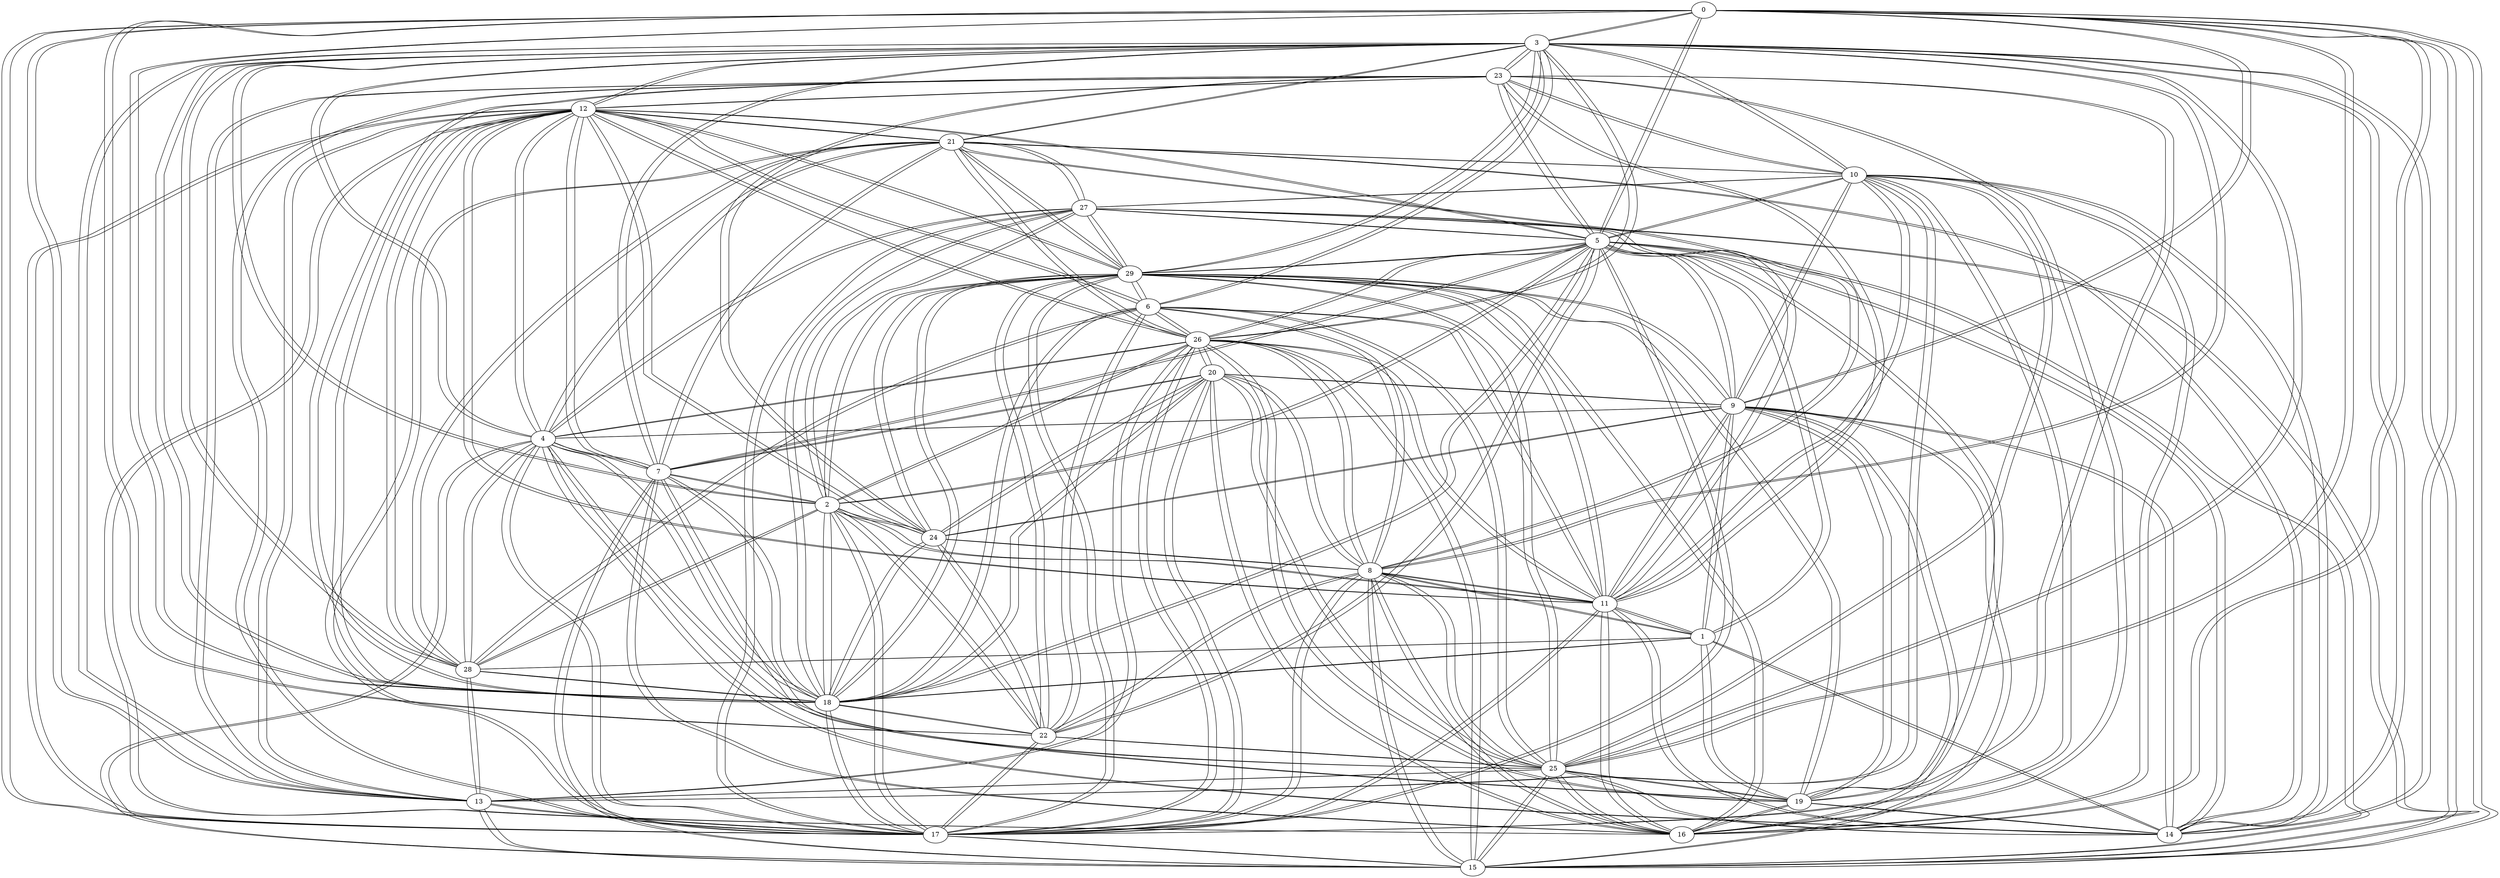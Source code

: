 graph {
0 -- 3 [ distancia=14 ]
0 -- 5 [ distancia=8 ]
0 -- 9 [ distancia=12 ]
0 -- 13 [ distancia=12 ]
0 -- 14 [ distancia=9 ]
0 -- 15 [ distancia=12 ]
0 -- 16 [ distancia=1 ]
0 -- 17 [ distancia=4 ]
0 -- 18 [ distancia=8 ]
0 -- 22 [ distancia=3 ]
0 -- 25 [ distancia=6 ]
1 -- 5 [ distancia=10 ]
1 -- 8 [ distancia=11 ]
1 -- 9 [ distancia=6 ]
1 -- 11 [ distancia=13 ]
1 -- 14 [ distancia=10 ]
1 -- 18 [ distancia=5 ]
1 -- 19 [ distancia=6 ]
1 -- 28 [ distancia=1 ]
2 -- 3 [ distancia=11 ]
2 -- 5 [ distancia=6 ]
2 -- 7 [ distancia=9 ]
2 -- 11 [ distancia=6 ]
2 -- 17 [ distancia=15 ]
2 -- 18 [ distancia=9 ]
2 -- 22 [ distancia=3 ]
2 -- 24 [ distancia=4 ]
2 -- 26 [ distancia=14 ]
2 -- 27 [ distancia=10 ]
2 -- 28 [ distancia=10 ]
2 -- 29 [ distancia=15 ]
3 -- 0 [ distancia=14 ]
3 -- 2 [ distancia=11 ]
3 -- 4 [ distancia=9 ]
3 -- 6 [ distancia=1 ]
3 -- 7 [ distancia=9 ]
3 -- 8 [ distancia=14 ]
3 -- 10 [ distancia=10 ]
3 -- 12 [ distancia=13 ]
3 -- 13 [ distancia=5 ]
3 -- 14 [ distancia=14 ]
3 -- 15 [ distancia=1 ]
3 -- 18 [ distancia=8 ]
3 -- 21 [ distancia=15 ]
3 -- 23 [ distancia=9 ]
3 -- 25 [ distancia=3 ]
3 -- 26 [ distancia=3 ]
3 -- 28 [ distancia=4 ]
3 -- 29 [ distancia=15 ]
4 -- 3 [ distancia=9 ]
4 -- 7 [ distancia=3 ]
4 -- 9 [ distancia=4 ]
4 -- 12 [ distancia=10 ]
4 -- 14 [ distancia=13 ]
4 -- 15 [ distancia=1 ]
4 -- 17 [ distancia=13 ]
4 -- 18 [ distancia=13 ]
4 -- 21 [ distancia=10 ]
4 -- 25 [ distancia=9 ]
4 -- 26 [ distancia=12 ]
4 -- 27 [ distancia=7 ]
4 -- 28 [ distancia=9 ]
5 -- 0 [ distancia=8 ]
5 -- 1 [ distancia=10 ]
5 -- 2 [ distancia=6 ]
5 -- 7 [ distancia=7 ]
5 -- 9 [ distancia=1 ]
5 -- 10 [ distancia=8 ]
5 -- 12 [ distancia=15 ]
5 -- 14 [ distancia=4 ]
5 -- 15 [ distancia=15 ]
5 -- 17 [ distancia=15 ]
5 -- 18 [ distancia=10 ]
5 -- 19 [ distancia=10 ]
5 -- 22 [ distancia=14 ]
5 -- 23 [ distancia=4 ]
5 -- 26 [ distancia=7 ]
5 -- 27 [ distancia=13 ]
5 -- 29 [ distancia=2 ]
6 -- 3 [ distancia=1 ]
6 -- 8 [ distancia=11 ]
6 -- 11 [ distancia=1 ]
6 -- 12 [ distancia=4 ]
6 -- 18 [ distancia=5 ]
6 -- 22 [ distancia=11 ]
6 -- 25 [ distancia=10 ]
6 -- 26 [ distancia=12 ]
6 -- 28 [ distancia=1 ]
6 -- 29 [ distancia=4 ]
7 -- 2 [ distancia=9 ]
7 -- 3 [ distancia=9 ]
7 -- 4 [ distancia=3 ]
7 -- 5 [ distancia=7 ]
7 -- 12 [ distancia=11 ]
7 -- 15 [ distancia=9 ]
7 -- 16 [ distancia=14 ]
7 -- 18 [ distancia=5 ]
7 -- 19 [ distancia=12 ]
7 -- 20 [ distancia=3 ]
7 -- 21 [ distancia=9 ]
8 -- 1 [ distancia=11 ]
8 -- 3 [ distancia=14 ]
8 -- 6 [ distancia=11 ]
8 -- 11 [ distancia=3 ]
8 -- 15 [ distancia=8 ]
8 -- 16 [ distancia=4 ]
8 -- 17 [ distancia=7 ]
8 -- 20 [ distancia=6 ]
8 -- 21 [ distancia=8 ]
8 -- 22 [ distancia=7 ]
8 -- 24 [ distancia=7 ]
8 -- 25 [ distancia=11 ]
8 -- 26 [ distancia=6 ]
9 -- 0 [ distancia=12 ]
9 -- 1 [ distancia=6 ]
9 -- 4 [ distancia=4 ]
9 -- 5 [ distancia=1 ]
9 -- 10 [ distancia=15 ]
9 -- 11 [ distancia=1 ]
9 -- 14 [ distancia=14 ]
9 -- 15 [ distancia=9 ]
9 -- 16 [ distancia=6 ]
9 -- 19 [ distancia=1 ]
9 -- 20 [ distancia=12 ]
9 -- 24 [ distancia=7 ]
9 -- 29 [ distancia=3 ]
10 -- 3 [ distancia=10 ]
10 -- 5 [ distancia=8 ]
10 -- 9 [ distancia=15 ]
10 -- 11 [ distancia=5 ]
10 -- 13 [ distancia=11 ]
10 -- 14 [ distancia=11 ]
10 -- 16 [ distancia=15 ]
10 -- 17 [ distancia=11 ]
10 -- 21 [ distancia=8 ]
10 -- 23 [ distancia=14 ]
10 -- 25 [ distancia=11 ]
10 -- 27 [ distancia=9 ]
11 -- 1 [ distancia=13 ]
11 -- 2 [ distancia=6 ]
11 -- 6 [ distancia=1 ]
11 -- 8 [ distancia=3 ]
11 -- 9 [ distancia=1 ]
11 -- 10 [ distancia=5 ]
11 -- 12 [ distancia=2 ]
11 -- 14 [ distancia=14 ]
11 -- 16 [ distancia=12 ]
11 -- 17 [ distancia=6 ]
11 -- 23 [ distancia=15 ]
11 -- 26 [ distancia=11 ]
11 -- 27 [ distancia=4 ]
11 -- 29 [ distancia=8 ]
12 -- 3 [ distancia=13 ]
12 -- 4 [ distancia=10 ]
12 -- 5 [ distancia=15 ]
12 -- 6 [ distancia=4 ]
12 -- 7 [ distancia=11 ]
12 -- 11 [ distancia=2 ]
12 -- 13 [ distancia=2 ]
12 -- 16 [ distancia=6 ]
12 -- 17 [ distancia=6 ]
12 -- 18 [ distancia=5 ]
12 -- 21 [ distancia=2 ]
12 -- 23 [ distancia=8 ]
12 -- 24 [ distancia=15 ]
12 -- 26 [ distancia=4 ]
12 -- 28 [ distancia=8 ]
12 -- 29 [ distancia=1 ]
13 -- 0 [ distancia=12 ]
13 -- 3 [ distancia=5 ]
13 -- 10 [ distancia=11 ]
13 -- 12 [ distancia=2 ]
13 -- 15 [ distancia=6 ]
13 -- 17 [ distancia=6 ]
13 -- 23 [ distancia=14 ]
13 -- 25 [ distancia=14 ]
13 -- 26 [ distancia=6 ]
13 -- 28 [ distancia=14 ]
14 -- 0 [ distancia=9 ]
14 -- 1 [ distancia=10 ]
14 -- 3 [ distancia=14 ]
14 -- 4 [ distancia=13 ]
14 -- 5 [ distancia=4 ]
14 -- 9 [ distancia=14 ]
14 -- 10 [ distancia=11 ]
14 -- 11 [ distancia=14 ]
14 -- 19 [ distancia=4 ]
14 -- 21 [ distancia=13 ]
14 -- 25 [ distancia=14 ]
15 -- 0 [ distancia=12 ]
15 -- 3 [ distancia=1 ]
15 -- 4 [ distancia=1 ]
15 -- 5 [ distancia=15 ]
15 -- 7 [ distancia=9 ]
15 -- 8 [ distancia=8 ]
15 -- 9 [ distancia=9 ]
15 -- 13 [ distancia=6 ]
15 -- 17 [ distancia=13 ]
15 -- 25 [ distancia=2 ]
15 -- 26 [ distancia=8 ]
15 -- 27 [ distancia=2 ]
16 -- 0 [ distancia=1 ]
16 -- 7 [ distancia=14 ]
16 -- 8 [ distancia=4 ]
16 -- 9 [ distancia=6 ]
16 -- 10 [ distancia=15 ]
16 -- 11 [ distancia=12 ]
16 -- 12 [ distancia=6 ]
16 -- 19 [ distancia=11 ]
16 -- 20 [ distancia=4 ]
16 -- 23 [ distancia=3 ]
16 -- 25 [ distancia=3 ]
16 -- 29 [ distancia=10 ]
17 -- 0 [ distancia=4 ]
17 -- 2 [ distancia=15 ]
17 -- 4 [ distancia=13 ]
17 -- 5 [ distancia=15 ]
17 -- 8 [ distancia=7 ]
17 -- 10 [ distancia=11 ]
17 -- 11 [ distancia=6 ]
17 -- 12 [ distancia=6 ]
17 -- 13 [ distancia=6 ]
17 -- 15 [ distancia=13 ]
17 -- 18 [ distancia=1 ]
17 -- 20 [ distancia=5 ]
17 -- 21 [ distancia=6 ]
17 -- 22 [ distancia=3 ]
17 -- 23 [ distancia=3 ]
17 -- 26 [ distancia=3 ]
17 -- 27 [ distancia=14 ]
17 -- 29 [ distancia=4 ]
18 -- 0 [ distancia=8 ]
18 -- 1 [ distancia=5 ]
18 -- 2 [ distancia=9 ]
18 -- 3 [ distancia=8 ]
18 -- 4 [ distancia=13 ]
18 -- 5 [ distancia=10 ]
18 -- 6 [ distancia=5 ]
18 -- 7 [ distancia=5 ]
18 -- 12 [ distancia=5 ]
18 -- 17 [ distancia=1 ]
18 -- 20 [ distancia=1 ]
18 -- 22 [ distancia=5 ]
18 -- 23 [ distancia=7 ]
18 -- 24 [ distancia=8 ]
18 -- 27 [ distancia=8 ]
18 -- 28 [ distancia=11 ]
18 -- 29 [ distancia=11 ]
19 -- 1 [ distancia=6 ]
19 -- 5 [ distancia=10 ]
19 -- 7 [ distancia=12 ]
19 -- 9 [ distancia=1 ]
19 -- 14 [ distancia=4 ]
19 -- 16 [ distancia=11 ]
19 -- 23 [ distancia=14 ]
19 -- 25 [ distancia=5 ]
19 -- 26 [ distancia=13 ]
19 -- 29 [ distancia=11 ]
20 -- 7 [ distancia=3 ]
20 -- 8 [ distancia=6 ]
20 -- 9 [ distancia=12 ]
20 -- 16 [ distancia=4 ]
20 -- 17 [ distancia=5 ]
20 -- 18 [ distancia=1 ]
20 -- 24 [ distancia=12 ]
20 -- 25 [ distancia=15 ]
20 -- 26 [ distancia=4 ]
21 -- 3 [ distancia=15 ]
21 -- 4 [ distancia=10 ]
21 -- 7 [ distancia=9 ]
21 -- 8 [ distancia=8 ]
21 -- 10 [ distancia=8 ]
21 -- 12 [ distancia=2 ]
21 -- 14 [ distancia=13 ]
21 -- 17 [ distancia=6 ]
21 -- 26 [ distancia=2 ]
21 -- 27 [ distancia=5 ]
21 -- 28 [ distancia=10 ]
21 -- 29 [ distancia=6 ]
22 -- 0 [ distancia=3 ]
22 -- 2 [ distancia=3 ]
22 -- 5 [ distancia=14 ]
22 -- 6 [ distancia=11 ]
22 -- 8 [ distancia=7 ]
22 -- 17 [ distancia=3 ]
22 -- 18 [ distancia=5 ]
22 -- 24 [ distancia=2 ]
22 -- 25 [ distancia=2 ]
22 -- 29 [ distancia=2 ]
23 -- 3 [ distancia=9 ]
23 -- 5 [ distancia=4 ]
23 -- 10 [ distancia=14 ]
23 -- 11 [ distancia=15 ]
23 -- 12 [ distancia=8 ]
23 -- 13 [ distancia=14 ]
23 -- 16 [ distancia=3 ]
23 -- 17 [ distancia=3 ]
23 -- 18 [ distancia=7 ]
23 -- 19 [ distancia=14 ]
23 -- 24 [ distancia=11 ]
24 -- 2 [ distancia=4 ]
24 -- 8 [ distancia=7 ]
24 -- 9 [ distancia=7 ]
24 -- 12 [ distancia=15 ]
24 -- 18 [ distancia=8 ]
24 -- 20 [ distancia=12 ]
24 -- 22 [ distancia=2 ]
24 -- 23 [ distancia=11 ]
24 -- 29 [ distancia=6 ]
25 -- 0 [ distancia=6 ]
25 -- 3 [ distancia=3 ]
25 -- 4 [ distancia=9 ]
25 -- 6 [ distancia=10 ]
25 -- 8 [ distancia=11 ]
25 -- 10 [ distancia=11 ]
25 -- 13 [ distancia=14 ]
25 -- 14 [ distancia=14 ]
25 -- 15 [ distancia=2 ]
25 -- 16 [ distancia=3 ]
25 -- 19 [ distancia=5 ]
25 -- 20 [ distancia=15 ]
25 -- 22 [ distancia=2 ]
25 -- 29 [ distancia=3 ]
26 -- 2 [ distancia=14 ]
26 -- 3 [ distancia=3 ]
26 -- 4 [ distancia=12 ]
26 -- 5 [ distancia=7 ]
26 -- 6 [ distancia=12 ]
26 -- 8 [ distancia=6 ]
26 -- 11 [ distancia=11 ]
26 -- 12 [ distancia=4 ]
26 -- 13 [ distancia=6 ]
26 -- 15 [ distancia=8 ]
26 -- 17 [ distancia=3 ]
26 -- 19 [ distancia=13 ]
26 -- 20 [ distancia=4 ]
26 -- 21 [ distancia=2 ]
27 -- 2 [ distancia=10 ]
27 -- 4 [ distancia=7 ]
27 -- 5 [ distancia=13 ]
27 -- 10 [ distancia=9 ]
27 -- 11 [ distancia=4 ]
27 -- 15 [ distancia=2 ]
27 -- 17 [ distancia=14 ]
27 -- 18 [ distancia=8 ]
27 -- 21 [ distancia=5 ]
27 -- 29 [ distancia=12 ]
28 -- 1 [ distancia=1 ]
28 -- 2 [ distancia=10 ]
28 -- 3 [ distancia=4 ]
28 -- 4 [ distancia=9 ]
28 -- 6 [ distancia=1 ]
28 -- 12 [ distancia=8 ]
28 -- 13 [ distancia=14 ]
28 -- 18 [ distancia=11 ]
28 -- 21 [ distancia=10 ]
29 -- 2 [ distancia=15 ]
29 -- 3 [ distancia=15 ]
29 -- 5 [ distancia=2 ]
29 -- 6 [ distancia=4 ]
29 -- 9 [ distancia=3 ]
29 -- 11 [ distancia=8 ]
29 -- 12 [ distancia=1 ]
29 -- 16 [ distancia=10 ]
29 -- 17 [ distancia=4 ]
29 -- 18 [ distancia=11 ]
29 -- 19 [ distancia=11 ]
29 -- 21 [ distancia=6 ]
29 -- 22 [ distancia=2 ]
29 -- 24 [ distancia=6 ]
29 -- 25 [ distancia=3 ]
29 -- 27 [ distancia=12 ]
}
